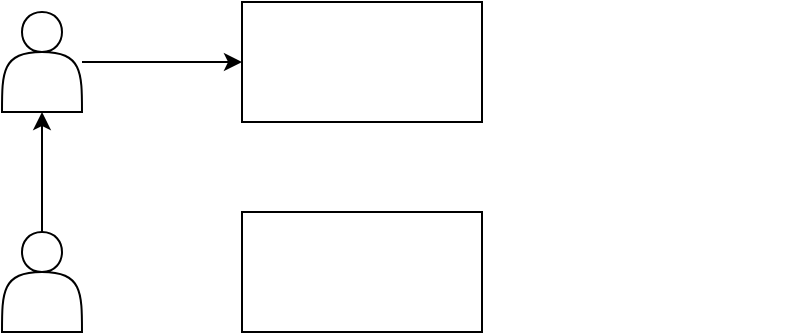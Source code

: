 <mxfile version="15.0.6" type="github">
  <diagram id="MTM9LaEGFVGBHDP9SOuC" name="Page-1">
    <mxGraphModel dx="674" dy="579" grid="1" gridSize="10" guides="1" tooltips="1" connect="1" arrows="1" fold="1" page="1" pageScale="1" pageWidth="827" pageHeight="1169" math="0" shadow="0">
      <root>
        <mxCell id="0" />
        <mxCell id="1" parent="0" />
        <mxCell id="jADzKQt5Ub7YTNYVZvlP-1" value="" style="rounded=0;whiteSpace=wrap;html=1;" vertex="1" parent="1">
          <mxGeometry x="290" y="270" width="120" height="60" as="geometry" />
        </mxCell>
        <mxCell id="jADzKQt5Ub7YTNYVZvlP-4" value="" style="edgeStyle=orthogonalEdgeStyle;rounded=0;orthogonalLoop=1;jettySize=auto;html=1;" edge="1" parent="1" source="jADzKQt5Ub7YTNYVZvlP-2" target="jADzKQt5Ub7YTNYVZvlP-3">
          <mxGeometry relative="1" as="geometry" />
        </mxCell>
        <mxCell id="jADzKQt5Ub7YTNYVZvlP-2" value="" style="shape=actor;whiteSpace=wrap;html=1;" vertex="1" parent="1">
          <mxGeometry x="170" y="280" width="40" height="50" as="geometry" />
        </mxCell>
        <mxCell id="jADzKQt5Ub7YTNYVZvlP-6" value="" style="edgeStyle=orthogonalEdgeStyle;rounded=0;orthogonalLoop=1;jettySize=auto;html=1;" edge="1" parent="1" source="jADzKQt5Ub7YTNYVZvlP-3" target="jADzKQt5Ub7YTNYVZvlP-5">
          <mxGeometry relative="1" as="geometry" />
        </mxCell>
        <mxCell id="jADzKQt5Ub7YTNYVZvlP-3" value="" style="shape=actor;whiteSpace=wrap;html=1;" vertex="1" parent="1">
          <mxGeometry x="170" y="170" width="40" height="50" as="geometry" />
        </mxCell>
        <mxCell id="jADzKQt5Ub7YTNYVZvlP-5" value="" style="whiteSpace=wrap;html=1;" vertex="1" parent="1">
          <mxGeometry x="290" y="165" width="120" height="60" as="geometry" />
        </mxCell>
        <mxCell id="jADzKQt5Ub7YTNYVZvlP-7" value="" style="shape=image;html=1;verticalAlign=top;verticalLabelPosition=bottom;labelBackgroundColor=#ffffff;imageAspect=0;aspect=fixed;image=https://cdn0.iconfinder.com/data/icons/christmas-snowman-1/512/33_christmas_Fire_fireplace_fireside_firewood_furnace_mantelpiece-128.png" vertex="1" parent="1">
          <mxGeometry x="440" y="190" width="128" height="128" as="geometry" />
        </mxCell>
      </root>
    </mxGraphModel>
  </diagram>
</mxfile>
